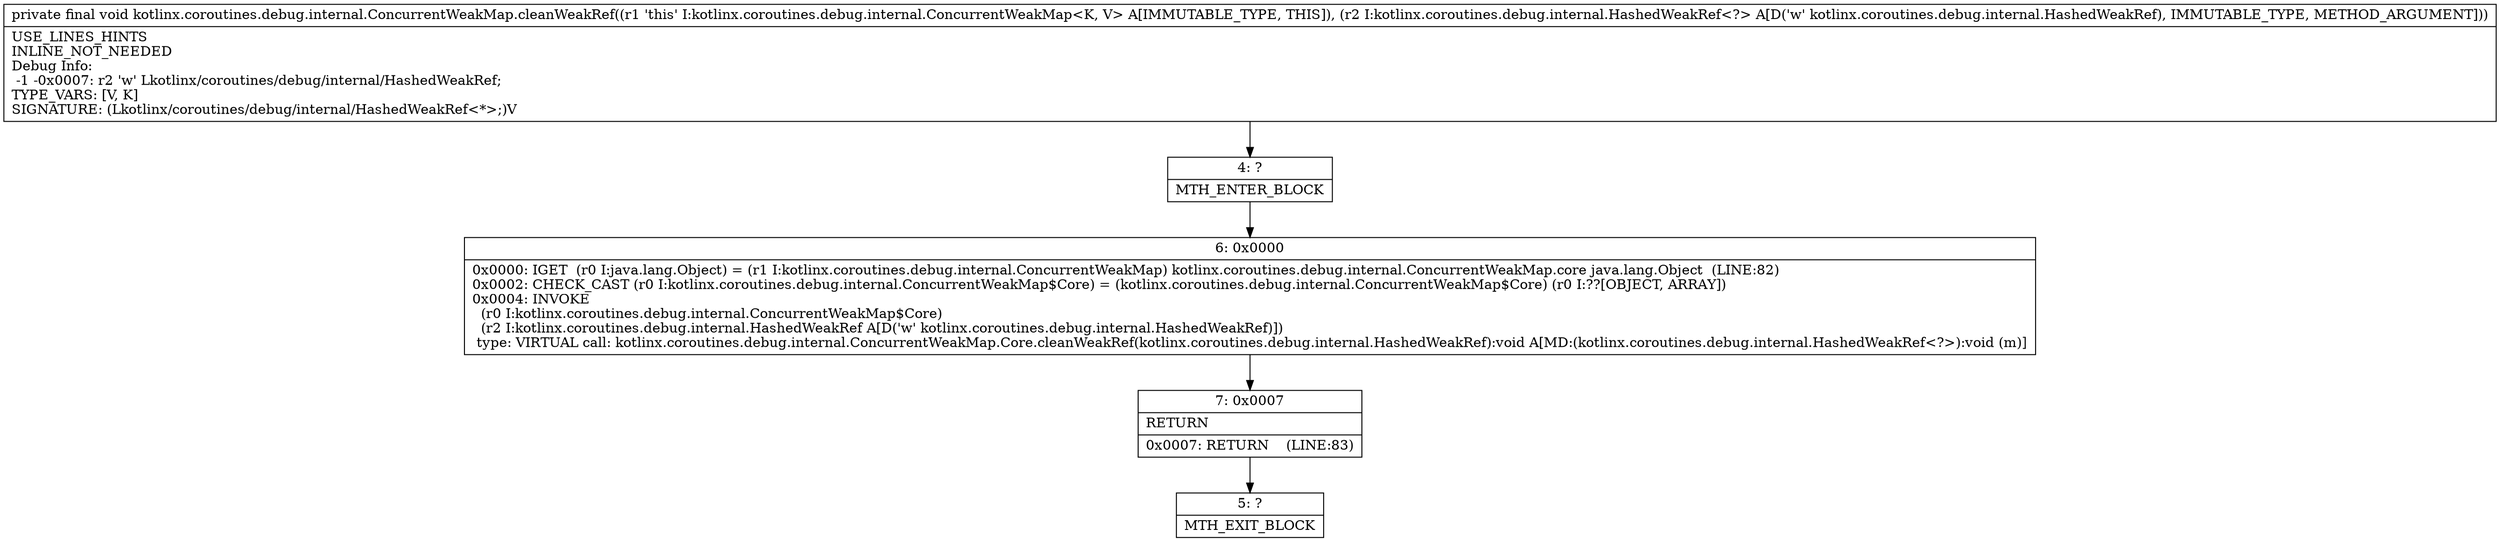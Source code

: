 digraph "CFG forkotlinx.coroutines.debug.internal.ConcurrentWeakMap.cleanWeakRef(Lkotlinx\/coroutines\/debug\/internal\/HashedWeakRef;)V" {
Node_4 [shape=record,label="{4\:\ ?|MTH_ENTER_BLOCK\l}"];
Node_6 [shape=record,label="{6\:\ 0x0000|0x0000: IGET  (r0 I:java.lang.Object) = (r1 I:kotlinx.coroutines.debug.internal.ConcurrentWeakMap) kotlinx.coroutines.debug.internal.ConcurrentWeakMap.core java.lang.Object  (LINE:82)\l0x0002: CHECK_CAST (r0 I:kotlinx.coroutines.debug.internal.ConcurrentWeakMap$Core) = (kotlinx.coroutines.debug.internal.ConcurrentWeakMap$Core) (r0 I:??[OBJECT, ARRAY]) \l0x0004: INVOKE  \l  (r0 I:kotlinx.coroutines.debug.internal.ConcurrentWeakMap$Core)\l  (r2 I:kotlinx.coroutines.debug.internal.HashedWeakRef A[D('w' kotlinx.coroutines.debug.internal.HashedWeakRef)])\l type: VIRTUAL call: kotlinx.coroutines.debug.internal.ConcurrentWeakMap.Core.cleanWeakRef(kotlinx.coroutines.debug.internal.HashedWeakRef):void A[MD:(kotlinx.coroutines.debug.internal.HashedWeakRef\<?\>):void (m)]\l}"];
Node_7 [shape=record,label="{7\:\ 0x0007|RETURN\l|0x0007: RETURN    (LINE:83)\l}"];
Node_5 [shape=record,label="{5\:\ ?|MTH_EXIT_BLOCK\l}"];
MethodNode[shape=record,label="{private final void kotlinx.coroutines.debug.internal.ConcurrentWeakMap.cleanWeakRef((r1 'this' I:kotlinx.coroutines.debug.internal.ConcurrentWeakMap\<K, V\> A[IMMUTABLE_TYPE, THIS]), (r2 I:kotlinx.coroutines.debug.internal.HashedWeakRef\<?\> A[D('w' kotlinx.coroutines.debug.internal.HashedWeakRef), IMMUTABLE_TYPE, METHOD_ARGUMENT]))  | USE_LINES_HINTS\lINLINE_NOT_NEEDED\lDebug Info:\l  \-1 \-0x0007: r2 'w' Lkotlinx\/coroutines\/debug\/internal\/HashedWeakRef;\lTYPE_VARS: [V, K]\lSIGNATURE: (Lkotlinx\/coroutines\/debug\/internal\/HashedWeakRef\<*\>;)V\l}"];
MethodNode -> Node_4;Node_4 -> Node_6;
Node_6 -> Node_7;
Node_7 -> Node_5;
}

